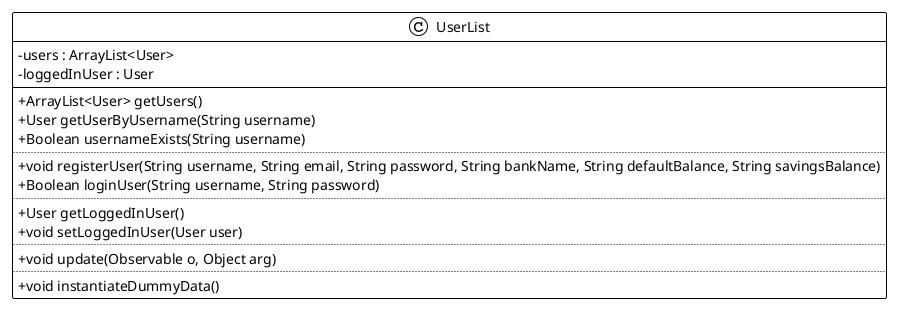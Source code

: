 @startuml
!theme plain
skinparam classAttributeIconSize 0
Class UserList {
- users : ArrayList<User>
- loggedInUser : User 
__
+ ArrayList<User> getUsers()
+ User getUserByUsername(String username)
+ Boolean usernameExists(String username)
..
+ void registerUser(String username, String email, String password, String bankName, String defaultBalance, String savingsBalance)
+ Boolean loginUser(String username, String password)
..
+ User getLoggedInUser()
+ void setLoggedInUser(User user)
..
+ void update(Observable o, Object arg)
..
+ void instantiateDummyData()
}
@enduml
